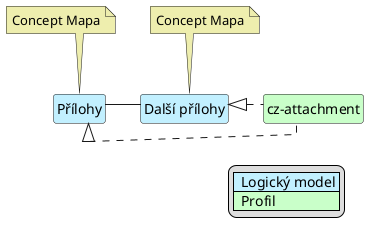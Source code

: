 @startuml
hide circle
hide stereotype
hide members
hide methods
skinparam linetype ortho
skinparam class {
BackgroundColor<<LogicalModel>> #APPLICATION
BackgroundColor<<Profile>> #TECHNOLOGY
}
legend right
| <#APPLICATION>  Logický model |
| <#TECHNOLOGY>  Profil |
endlegend

class "Přílohy" <<LogicalModel>> [[StructureDefinition-LogAttachmentsEmsCz.html]]
note top #EEEEAE [[ConceptMap-AttachmentEMS2FHIR-cz.html]]
Concept Mapa
endnote

class "Další přílohy" <<LogicalModel>> [[StructureDefinition-LogAttachmentsCz.html]]
note top #EEEEAE [[ConceptMap-AttachmentEMS2FHIR-cz.html]]
Concept Mapa
endnote

class "cz-attachment" <<Profile>> [[https://build.fhir.org/ig/HL7-cz/cz-core/StructureDefinition-cz-attachment.html]]

"Přílohy" -- "Další přílohy"
"Další přílohy" <|. "cz-attachment"
"Přílohy" <|. "cz-attachment"

"Další přílohy" -r[hidden]-> "Přílohy"
"Další přílohy" -d[hidden]-> "cz-attachment"
"Přílohy" -d[hidden]-> "cz-attachment"

@enduml
